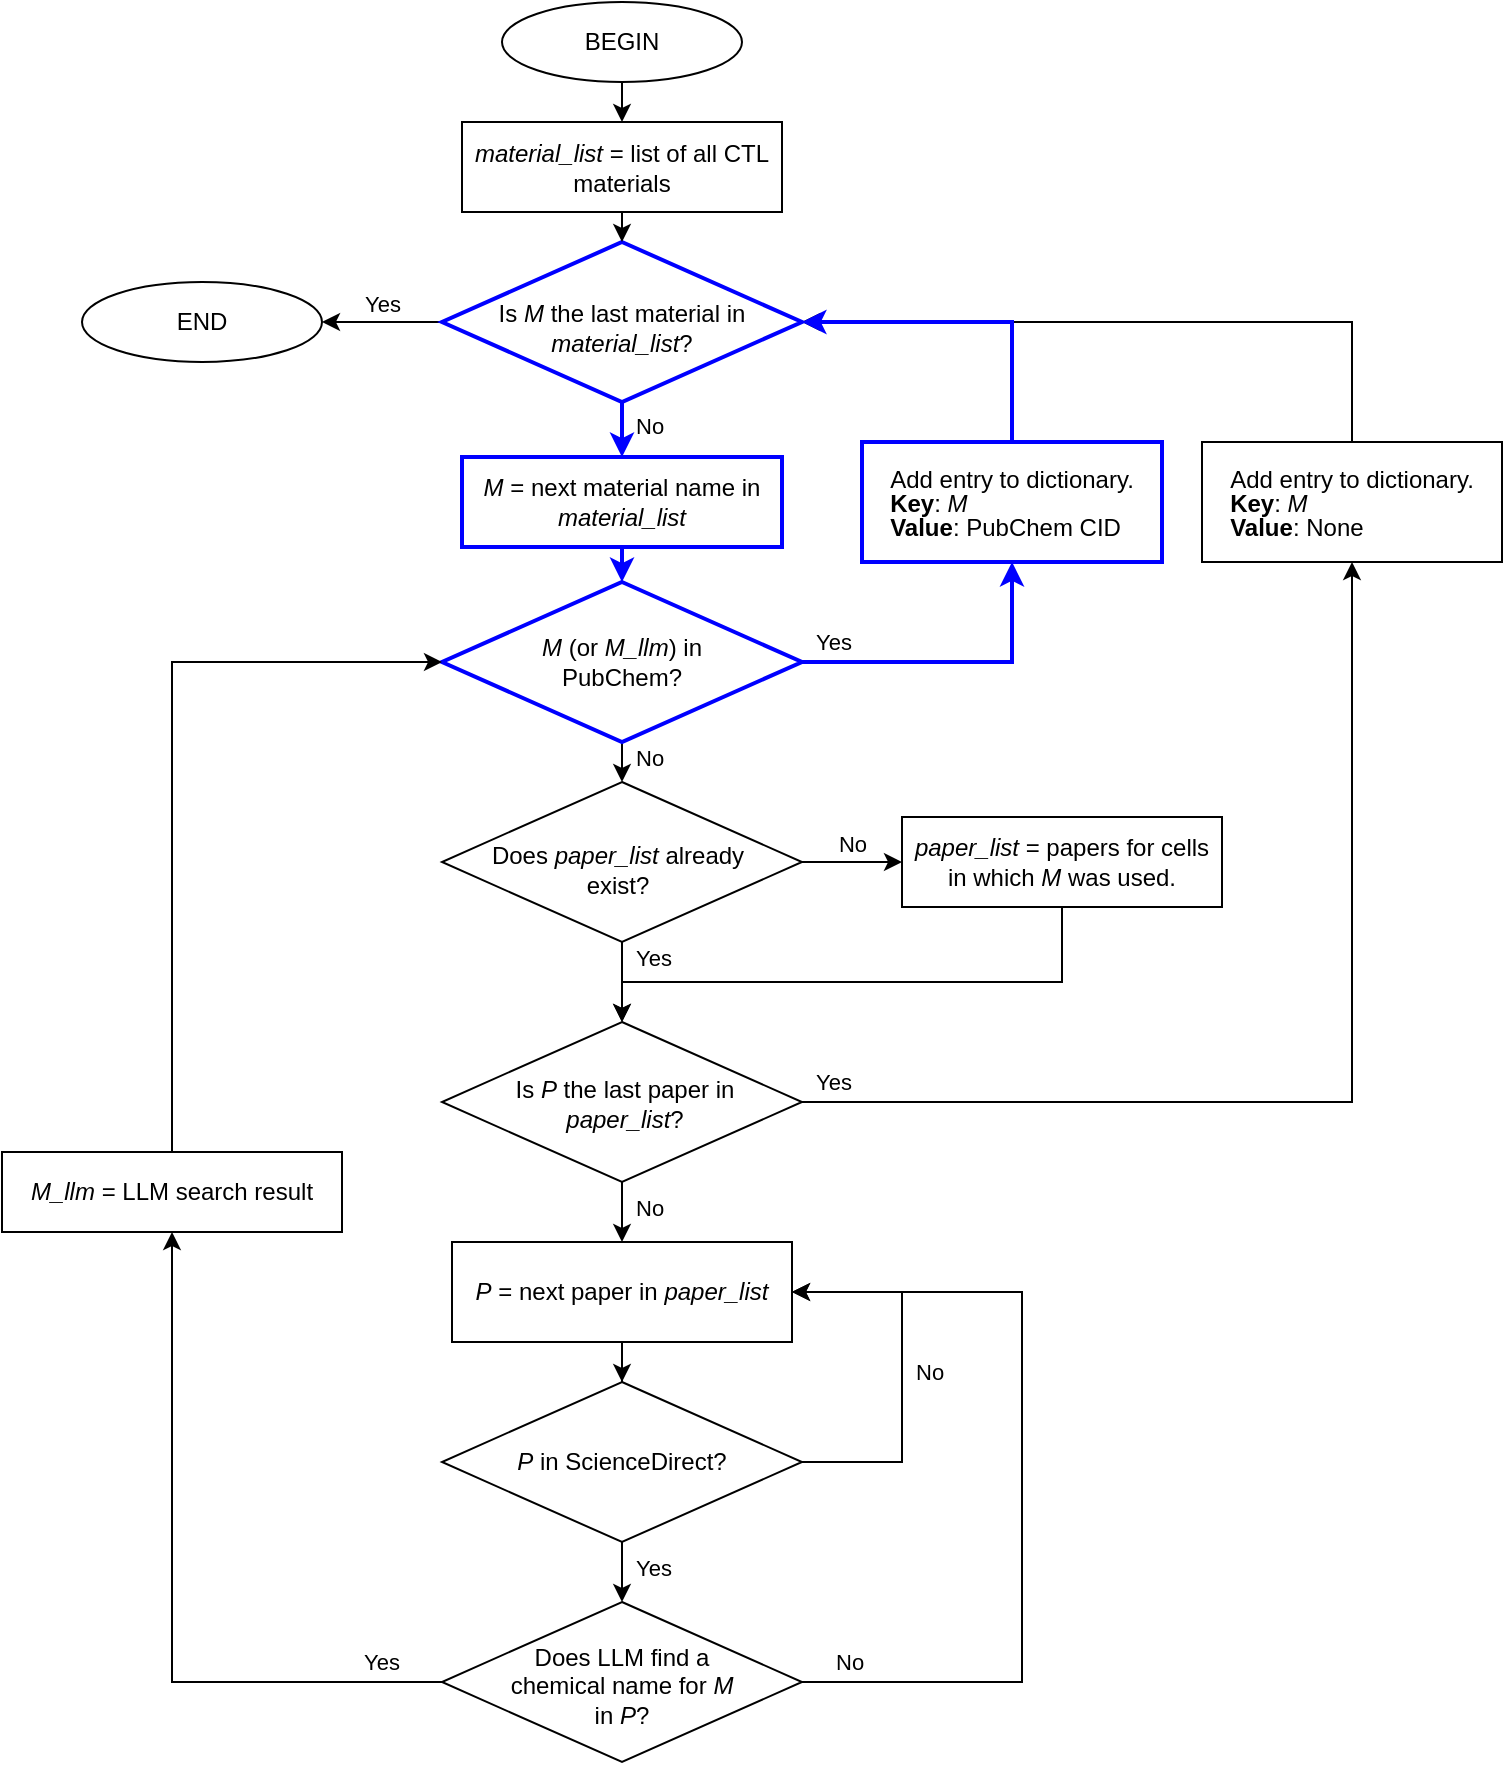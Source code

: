 <mxfile version="24.5.4" type="github">
  <diagram id="C5RBs43oDa-KdzZeNtuy" name="Page-1">
    <mxGraphModel dx="1755" dy="1669" grid="1" gridSize="10" guides="1" tooltips="1" connect="1" arrows="1" fold="1" page="1" pageScale="1" pageWidth="827" pageHeight="1169" math="0" shadow="0">
      <root>
        <mxCell id="WIyWlLk6GJQsqaUBKTNV-0" />
        <mxCell id="WIyWlLk6GJQsqaUBKTNV-1" parent="WIyWlLk6GJQsqaUBKTNV-0" />
        <mxCell id="AT910s7sBj3iHrCnCsIg-47" style="edgeStyle=orthogonalEdgeStyle;rounded=0;orthogonalLoop=1;jettySize=auto;html=1;exitX=0.5;exitY=0;exitDx=0;exitDy=0;entryX=1;entryY=0.5;entryDx=0;entryDy=0;" edge="1" parent="WIyWlLk6GJQsqaUBKTNV-1" source="AT910s7sBj3iHrCnCsIg-46" target="AT910s7sBj3iHrCnCsIg-52">
          <mxGeometry relative="1" as="geometry" />
        </mxCell>
        <mxCell id="AT910s7sBj3iHrCnCsIg-64" style="edgeStyle=orthogonalEdgeStyle;rounded=0;orthogonalLoop=1;jettySize=auto;html=1;exitX=0.5;exitY=1;exitDx=0;exitDy=0;entryX=0.5;entryY=0;entryDx=0;entryDy=0;strokeColor=#0000FF;strokeWidth=2;" edge="1" parent="WIyWlLk6GJQsqaUBKTNV-1" source="WIyWlLk6GJQsqaUBKTNV-3" target="WIyWlLk6GJQsqaUBKTNV-6">
          <mxGeometry relative="1" as="geometry" />
        </mxCell>
        <mxCell id="WIyWlLk6GJQsqaUBKTNV-3" value="&lt;i&gt;M&lt;/i&gt; = next material name in &lt;i&gt;material_list&lt;/i&gt;" style="rounded=0;whiteSpace=wrap;html=1;fontSize=12;glass=0;strokeWidth=2;shadow=0;strokeColor=#0000FF;" parent="WIyWlLk6GJQsqaUBKTNV-1" vertex="1">
          <mxGeometry x="140" y="47.5" width="160" height="45" as="geometry" />
        </mxCell>
        <mxCell id="AT910s7sBj3iHrCnCsIg-66" value="No" style="edgeStyle=orthogonalEdgeStyle;rounded=0;orthogonalLoop=1;jettySize=auto;html=1;exitX=0.5;exitY=1;exitDx=0;exitDy=0;entryX=0.5;entryY=0;entryDx=0;entryDy=0;labelPosition=right;verticalLabelPosition=middle;align=left;verticalAlign=middle;spacingLeft=5;spacingBottom=4;" edge="1" parent="WIyWlLk6GJQsqaUBKTNV-1" source="WIyWlLk6GJQsqaUBKTNV-6" target="AT910s7sBj3iHrCnCsIg-65">
          <mxGeometry relative="1" as="geometry" />
        </mxCell>
        <mxCell id="AT910s7sBj3iHrCnCsIg-74" value="Yes" style="edgeStyle=orthogonalEdgeStyle;rounded=0;orthogonalLoop=1;jettySize=auto;html=1;exitX=1;exitY=0.5;exitDx=0;exitDy=0;entryX=0.5;entryY=1;entryDx=0;entryDy=0;labelPosition=right;verticalLabelPosition=middle;align=left;verticalAlign=middle;spacingLeft=5;strokeColor=#0000FF;strokeWidth=2;" edge="1" parent="WIyWlLk6GJQsqaUBKTNV-1" source="WIyWlLk6GJQsqaUBKTNV-6" target="WIyWlLk6GJQsqaUBKTNV-7">
          <mxGeometry x="-1" y="10" relative="1" as="geometry">
            <mxPoint as="offset" />
          </mxGeometry>
        </mxCell>
        <mxCell id="WIyWlLk6GJQsqaUBKTNV-6" value="&lt;i&gt;M&lt;/i&gt; (or &lt;i&gt;M_llm&lt;/i&gt;) in PubChem?" style="rhombus;whiteSpace=wrap;html=1;shadow=0;fontFamily=Helvetica;fontSize=12;align=center;strokeWidth=2;spacing=10;spacingTop=10;spacingBottom=10;spacingRight=10;spacingLeft=10;strokeColor=#0000FF;" parent="WIyWlLk6GJQsqaUBKTNV-1" vertex="1">
          <mxGeometry x="130" y="110" width="180" height="80" as="geometry" />
        </mxCell>
        <mxCell id="AT910s7sBj3iHrCnCsIg-45" style="edgeStyle=orthogonalEdgeStyle;rounded=0;orthogonalLoop=1;jettySize=auto;html=1;exitX=0.5;exitY=0;exitDx=0;exitDy=0;entryX=1;entryY=0.5;entryDx=0;entryDy=0;strokeColor=#0000FF;strokeWidth=2;" edge="1" parent="WIyWlLk6GJQsqaUBKTNV-1" source="WIyWlLk6GJQsqaUBKTNV-7" target="AT910s7sBj3iHrCnCsIg-52">
          <mxGeometry relative="1" as="geometry" />
        </mxCell>
        <mxCell id="WIyWlLk6GJQsqaUBKTNV-7" value="&lt;p style=&quot;text-align: left; line-height: 0px;&quot;&gt;Add entry to dictionary.&lt;/p&gt;&lt;p style=&quot;text-align: left; line-height: 0px;&quot;&gt;&lt;b&gt;Key&lt;/b&gt;: &lt;i&gt;M&lt;/i&gt;&lt;/p&gt;&lt;p style=&quot;text-align: left; line-height: 0px;&quot;&gt;&lt;b&gt;Value&lt;/b&gt;: PubChem CID&lt;/p&gt;" style="rounded=0;whiteSpace=wrap;html=1;fontSize=12;glass=0;strokeWidth=2;shadow=0;align=center;strokeColor=#0000FF;" parent="WIyWlLk6GJQsqaUBKTNV-1" vertex="1">
          <mxGeometry x="340" y="40" width="150" height="60" as="geometry" />
        </mxCell>
        <mxCell id="AT910s7sBj3iHrCnCsIg-55" style="edgeStyle=orthogonalEdgeStyle;rounded=0;orthogonalLoop=1;jettySize=auto;html=1;exitX=0.5;exitY=1;exitDx=0;exitDy=0;entryX=0.5;entryY=0;entryDx=0;entryDy=0;" edge="1" parent="WIyWlLk6GJQsqaUBKTNV-1" source="AT910s7sBj3iHrCnCsIg-2" target="AT910s7sBj3iHrCnCsIg-53">
          <mxGeometry relative="1" as="geometry" />
        </mxCell>
        <mxCell id="AT910s7sBj3iHrCnCsIg-2" value="BEGIN" style="ellipse;whiteSpace=wrap;html=1;" vertex="1" parent="WIyWlLk6GJQsqaUBKTNV-1">
          <mxGeometry x="160" y="-180" width="120" height="40" as="geometry" />
        </mxCell>
        <mxCell id="AT910s7sBj3iHrCnCsIg-71" style="edgeStyle=orthogonalEdgeStyle;rounded=0;orthogonalLoop=1;jettySize=auto;html=1;exitX=0.5;exitY=1;exitDx=0;exitDy=0;entryX=0.5;entryY=0;entryDx=0;entryDy=0;" edge="1" parent="WIyWlLk6GJQsqaUBKTNV-1" source="AT910s7sBj3iHrCnCsIg-6" target="AT910s7sBj3iHrCnCsIg-38">
          <mxGeometry relative="1" as="geometry">
            <Array as="points">
              <mxPoint x="440" y="310" />
              <mxPoint x="220" y="310" />
            </Array>
          </mxGeometry>
        </mxCell>
        <mxCell id="AT910s7sBj3iHrCnCsIg-6" value="&lt;i&gt;paper_list &lt;/i&gt;= papers for cells in which &lt;i&gt;M&lt;/i&gt; was used." style="rounded=0;whiteSpace=wrap;html=1;" vertex="1" parent="WIyWlLk6GJQsqaUBKTNV-1">
          <mxGeometry x="360" y="227.5" width="160" height="45" as="geometry" />
        </mxCell>
        <mxCell id="AT910s7sBj3iHrCnCsIg-25" value="" style="edgeStyle=orthogonalEdgeStyle;rounded=0;orthogonalLoop=1;jettySize=auto;html=1;" edge="1" parent="WIyWlLk6GJQsqaUBKTNV-1" source="AT910s7sBj3iHrCnCsIg-8" target="AT910s7sBj3iHrCnCsIg-20">
          <mxGeometry relative="1" as="geometry" />
        </mxCell>
        <mxCell id="AT910s7sBj3iHrCnCsIg-8" value="&lt;i&gt;P&lt;/i&gt; = next paper in &lt;i&gt;paper_list&lt;/i&gt;" style="rounded=0;whiteSpace=wrap;html=1;" vertex="1" parent="WIyWlLk6GJQsqaUBKTNV-1">
          <mxGeometry x="135" y="440" width="170" height="50" as="geometry" />
        </mxCell>
        <mxCell id="AT910s7sBj3iHrCnCsIg-61" style="edgeStyle=orthogonalEdgeStyle;rounded=0;orthogonalLoop=1;jettySize=auto;html=1;exitX=0.5;exitY=0;exitDx=0;exitDy=0;entryX=0;entryY=0.5;entryDx=0;entryDy=0;" edge="1" parent="WIyWlLk6GJQsqaUBKTNV-1" source="AT910s7sBj3iHrCnCsIg-10" target="WIyWlLk6GJQsqaUBKTNV-6">
          <mxGeometry relative="1" as="geometry" />
        </mxCell>
        <mxCell id="AT910s7sBj3iHrCnCsIg-10" value="&lt;i&gt;M_llm &lt;/i&gt;= LLM search result" style="rounded=0;whiteSpace=wrap;html=1;" vertex="1" parent="WIyWlLk6GJQsqaUBKTNV-1">
          <mxGeometry x="-90" y="395" width="170" height="40" as="geometry" />
        </mxCell>
        <mxCell id="AT910s7sBj3iHrCnCsIg-31" value="Yes" style="edgeStyle=orthogonalEdgeStyle;rounded=0;orthogonalLoop=1;jettySize=auto;html=1;exitX=0.5;exitY=1;exitDx=0;exitDy=0;entryX=0.5;entryY=0;entryDx=0;entryDy=0;labelPosition=right;verticalLabelPosition=middle;align=left;verticalAlign=middle;spacingLeft=5;spacingBottom=5;" edge="1" parent="WIyWlLk6GJQsqaUBKTNV-1" source="AT910s7sBj3iHrCnCsIg-20" target="AT910s7sBj3iHrCnCsIg-28">
          <mxGeometry relative="1" as="geometry" />
        </mxCell>
        <mxCell id="AT910s7sBj3iHrCnCsIg-49" value="No" style="edgeStyle=orthogonalEdgeStyle;rounded=0;orthogonalLoop=1;jettySize=auto;html=1;exitX=1;exitY=0.5;exitDx=0;exitDy=0;entryX=1;entryY=0.5;entryDx=0;entryDy=0;labelPosition=right;verticalLabelPosition=middle;align=left;verticalAlign=middle;spacingLeft=5;" edge="1" parent="WIyWlLk6GJQsqaUBKTNV-1" source="AT910s7sBj3iHrCnCsIg-20" target="AT910s7sBj3iHrCnCsIg-8">
          <mxGeometry relative="1" as="geometry">
            <Array as="points">
              <mxPoint x="360" y="550" />
              <mxPoint x="360" y="465" />
            </Array>
          </mxGeometry>
        </mxCell>
        <mxCell id="AT910s7sBj3iHrCnCsIg-20" value="&lt;i&gt;P&lt;/i&gt; in ScienceDirect?" style="rhombus;whiteSpace=wrap;html=1;rounded=0;" vertex="1" parent="WIyWlLk6GJQsqaUBKTNV-1">
          <mxGeometry x="130" y="510" width="180" height="80" as="geometry" />
        </mxCell>
        <mxCell id="AT910s7sBj3iHrCnCsIg-48" value="No" style="edgeStyle=orthogonalEdgeStyle;rounded=0;orthogonalLoop=1;jettySize=auto;html=1;exitX=1;exitY=0.5;exitDx=0;exitDy=0;entryX=1;entryY=0.5;entryDx=0;entryDy=0;labelPosition=right;verticalLabelPosition=middle;align=left;verticalAlign=middle;spacingLeft=5;" edge="1" parent="WIyWlLk6GJQsqaUBKTNV-1" source="AT910s7sBj3iHrCnCsIg-28" target="AT910s7sBj3iHrCnCsIg-8">
          <mxGeometry x="-0.952" y="10" relative="1" as="geometry">
            <Array as="points">
              <mxPoint x="420" y="660" />
              <mxPoint x="420" y="465" />
            </Array>
            <mxPoint as="offset" />
          </mxGeometry>
        </mxCell>
        <mxCell id="AT910s7sBj3iHrCnCsIg-60" value="Yes" style="edgeStyle=orthogonalEdgeStyle;rounded=0;orthogonalLoop=1;jettySize=auto;html=1;exitX=0;exitY=0.5;exitDx=0;exitDy=0;entryX=0.5;entryY=1;entryDx=0;entryDy=0;labelPosition=right;verticalLabelPosition=middle;align=left;verticalAlign=middle;spacingLeft=5;" edge="1" parent="WIyWlLk6GJQsqaUBKTNV-1" source="AT910s7sBj3iHrCnCsIg-28" target="AT910s7sBj3iHrCnCsIg-10">
          <mxGeometry x="-0.742" y="-10" relative="1" as="geometry">
            <mxPoint as="offset" />
          </mxGeometry>
        </mxCell>
        <mxCell id="AT910s7sBj3iHrCnCsIg-28" value="Does LLM find a chemical name for &lt;i&gt;M&lt;/i&gt; &lt;br&gt;in &lt;i&gt;P&lt;/i&gt;?" style="rhombus;whiteSpace=wrap;html=1;spacingTop=4;spacingLeft=25;spacingRight=25;" vertex="1" parent="WIyWlLk6GJQsqaUBKTNV-1">
          <mxGeometry x="130" y="620" width="180" height="80" as="geometry" />
        </mxCell>
        <mxCell id="AT910s7sBj3iHrCnCsIg-29" style="edgeStyle=orthogonalEdgeStyle;rounded=0;orthogonalLoop=1;jettySize=auto;html=1;exitX=0.5;exitY=1;exitDx=0;exitDy=0;" edge="1" parent="WIyWlLk6GJQsqaUBKTNV-1" source="AT910s7sBj3iHrCnCsIg-28" target="AT910s7sBj3iHrCnCsIg-28">
          <mxGeometry relative="1" as="geometry" />
        </mxCell>
        <mxCell id="AT910s7sBj3iHrCnCsIg-40" value="No" style="edgeStyle=orthogonalEdgeStyle;rounded=0;orthogonalLoop=1;jettySize=auto;html=1;exitX=0.5;exitY=1;exitDx=0;exitDy=0;entryX=0.5;entryY=0;entryDx=0;entryDy=0;labelPosition=right;verticalLabelPosition=middle;align=left;verticalAlign=middle;spacingLeft=5;spacingBottom=4;" edge="1" parent="WIyWlLk6GJQsqaUBKTNV-1" source="AT910s7sBj3iHrCnCsIg-38" target="AT910s7sBj3iHrCnCsIg-8">
          <mxGeometry relative="1" as="geometry" />
        </mxCell>
        <mxCell id="AT910s7sBj3iHrCnCsIg-75" value="Yes" style="edgeStyle=orthogonalEdgeStyle;rounded=0;orthogonalLoop=1;jettySize=auto;html=1;exitX=1;exitY=0.5;exitDx=0;exitDy=0;entryX=0.5;entryY=1;entryDx=0;entryDy=0;labelPosition=right;verticalLabelPosition=middle;align=left;verticalAlign=middle;spacingLeft=5;" edge="1" parent="WIyWlLk6GJQsqaUBKTNV-1" source="AT910s7sBj3iHrCnCsIg-38" target="AT910s7sBj3iHrCnCsIg-46">
          <mxGeometry x="-1" y="10" relative="1" as="geometry">
            <mxPoint as="offset" />
          </mxGeometry>
        </mxCell>
        <mxCell id="AT910s7sBj3iHrCnCsIg-38" value="Is &lt;i&gt;P&lt;/i&gt; the last paper in &lt;i&gt;paper_list&lt;/i&gt;?" style="rhombus;whiteSpace=wrap;html=1;shadow=0;fontFamily=Helvetica;fontSize=12;align=center;strokeWidth=1;spacing=6;spacingTop=12;spacingLeft=23;spacingBottom=10;spacingRight=20;" vertex="1" parent="WIyWlLk6GJQsqaUBKTNV-1">
          <mxGeometry x="130" y="330" width="180" height="80" as="geometry" />
        </mxCell>
        <mxCell id="AT910s7sBj3iHrCnCsIg-46" value="&lt;p style=&quot;text-align: left; line-height: 0%;&quot;&gt;Add entry to dictionary.&lt;/p&gt;&lt;p style=&quot;text-align: left; line-height: 0%;&quot;&gt;&lt;b&gt;Key&lt;/b&gt;: &lt;i&gt;M&lt;/i&gt;&lt;/p&gt;&lt;p style=&quot;text-align: left; line-height: 0%;&quot;&gt;&lt;b&gt;Value&lt;/b&gt;: None&lt;/p&gt;&lt;p&gt;&lt;/p&gt;" style="rounded=0;whiteSpace=wrap;html=1;fontSize=12;glass=0;strokeWidth=1;shadow=0;align=center;" vertex="1" parent="WIyWlLk6GJQsqaUBKTNV-1">
          <mxGeometry x="510" y="40" width="150" height="60" as="geometry" />
        </mxCell>
        <mxCell id="AT910s7sBj3iHrCnCsIg-59" value="No" style="edgeStyle=orthogonalEdgeStyle;rounded=0;orthogonalLoop=1;jettySize=auto;html=1;exitX=0.5;exitY=1;exitDx=0;exitDy=0;entryX=0.5;entryY=0;entryDx=0;entryDy=0;labelPosition=right;verticalLabelPosition=middle;align=left;verticalAlign=middle;spacingLeft=5;spacingBottom=4;strokeColor=#0000FF;strokeWidth=2;" edge="1" parent="WIyWlLk6GJQsqaUBKTNV-1" source="AT910s7sBj3iHrCnCsIg-52" target="WIyWlLk6GJQsqaUBKTNV-3">
          <mxGeometry relative="1" as="geometry" />
        </mxCell>
        <mxCell id="AT910s7sBj3iHrCnCsIg-62" value="Yes" style="edgeStyle=orthogonalEdgeStyle;rounded=0;orthogonalLoop=1;jettySize=auto;html=1;exitX=0;exitY=0.5;exitDx=0;exitDy=0;entryX=1;entryY=0.5;entryDx=0;entryDy=0;labelPosition=center;verticalLabelPosition=top;align=center;verticalAlign=bottom;" edge="1" parent="WIyWlLk6GJQsqaUBKTNV-1" source="AT910s7sBj3iHrCnCsIg-52" target="AT910s7sBj3iHrCnCsIg-57">
          <mxGeometry relative="1" as="geometry" />
        </mxCell>
        <mxCell id="AT910s7sBj3iHrCnCsIg-52" value="Is &lt;i&gt;M &lt;/i&gt;the last material in &lt;i&gt;material_list&lt;/i&gt;?" style="rhombus;whiteSpace=wrap;html=1;spacingLeft=20;spacingRight=20;spacingTop=5;strokeColor=#0000FF;strokeWidth=2;" vertex="1" parent="WIyWlLk6GJQsqaUBKTNV-1">
          <mxGeometry x="130" y="-60" width="180" height="80" as="geometry" />
        </mxCell>
        <mxCell id="AT910s7sBj3iHrCnCsIg-56" style="edgeStyle=orthogonalEdgeStyle;rounded=0;orthogonalLoop=1;jettySize=auto;html=1;exitX=0.5;exitY=1;exitDx=0;exitDy=0;entryX=0.5;entryY=0;entryDx=0;entryDy=0;" edge="1" parent="WIyWlLk6GJQsqaUBKTNV-1" source="AT910s7sBj3iHrCnCsIg-53" target="AT910s7sBj3iHrCnCsIg-52">
          <mxGeometry relative="1" as="geometry" />
        </mxCell>
        <mxCell id="AT910s7sBj3iHrCnCsIg-53" value="&lt;i&gt;material_list &lt;/i&gt;= list of all CTL materials" style="rounded=0;whiteSpace=wrap;html=1;" vertex="1" parent="WIyWlLk6GJQsqaUBKTNV-1">
          <mxGeometry x="140" y="-120" width="160" height="45" as="geometry" />
        </mxCell>
        <mxCell id="AT910s7sBj3iHrCnCsIg-54" style="edgeStyle=orthogonalEdgeStyle;rounded=0;orthogonalLoop=1;jettySize=auto;html=1;exitX=0.5;exitY=1;exitDx=0;exitDy=0;" edge="1" parent="WIyWlLk6GJQsqaUBKTNV-1" source="AT910s7sBj3iHrCnCsIg-53" target="AT910s7sBj3iHrCnCsIg-53">
          <mxGeometry relative="1" as="geometry" />
        </mxCell>
        <mxCell id="AT910s7sBj3iHrCnCsIg-57" value="END" style="ellipse;whiteSpace=wrap;html=1;" vertex="1" parent="WIyWlLk6GJQsqaUBKTNV-1">
          <mxGeometry x="-50" y="-40" width="120" height="40" as="geometry" />
        </mxCell>
        <mxCell id="AT910s7sBj3iHrCnCsIg-67" value="No" style="edgeStyle=orthogonalEdgeStyle;rounded=0;orthogonalLoop=1;jettySize=auto;html=1;exitX=1;exitY=0.5;exitDx=0;exitDy=0;entryX=0;entryY=0.5;entryDx=0;entryDy=0;labelPosition=center;verticalLabelPosition=top;align=center;verticalAlign=bottom;" edge="1" parent="WIyWlLk6GJQsqaUBKTNV-1" source="AT910s7sBj3iHrCnCsIg-65" target="AT910s7sBj3iHrCnCsIg-6">
          <mxGeometry relative="1" as="geometry" />
        </mxCell>
        <mxCell id="AT910s7sBj3iHrCnCsIg-69" value="Yes" style="edgeStyle=orthogonalEdgeStyle;rounded=0;orthogonalLoop=1;jettySize=auto;html=1;exitX=0.5;exitY=1;exitDx=0;exitDy=0;entryX=0.5;entryY=0;entryDx=0;entryDy=0;labelPosition=right;verticalLabelPosition=middle;align=left;verticalAlign=middle;spacingRight=5;spacingBottom=4;spacingLeft=5;" edge="1" parent="WIyWlLk6GJQsqaUBKTNV-1" source="AT910s7sBj3iHrCnCsIg-65" target="AT910s7sBj3iHrCnCsIg-38">
          <mxGeometry x="-0.5" relative="1" as="geometry">
            <mxPoint as="offset" />
          </mxGeometry>
        </mxCell>
        <mxCell id="AT910s7sBj3iHrCnCsIg-65" value="Does &lt;i&gt;paper_list &lt;/i&gt;already exist?" style="rhombus;whiteSpace=wrap;html=1;spacingLeft=20;spacingRight=24;spacingTop=8;" vertex="1" parent="WIyWlLk6GJQsqaUBKTNV-1">
          <mxGeometry x="130" y="210" width="180" height="80" as="geometry" />
        </mxCell>
      </root>
    </mxGraphModel>
  </diagram>
</mxfile>
